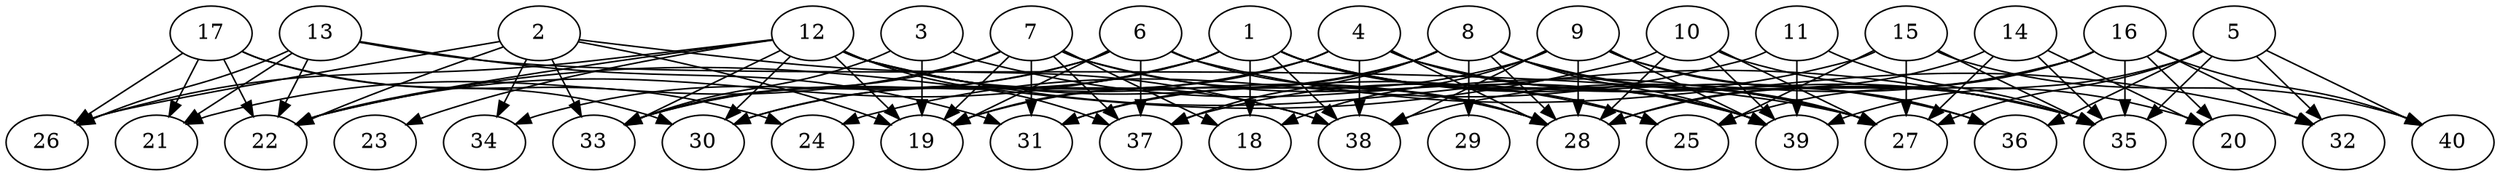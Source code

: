 // DAG automatically generated by daggen at Thu Oct  3 14:06:49 2019
// ./daggen --dot -n 40 --ccr 0.5 --fat 0.9 --regular 0.5 --density 0.5 --mindata 5242880 --maxdata 52428800 
digraph G {
  1 [size="100229120", alpha="0.12", expect_size="50114560"] 
  1 -> 18 [size ="50114560"]
  1 -> 22 [size ="50114560"]
  1 -> 25 [size ="50114560"]
  1 -> 27 [size ="50114560"]
  1 -> 30 [size ="50114560"]
  1 -> 33 [size ="50114560"]
  1 -> 36 [size ="50114560"]
  1 -> 38 [size ="50114560"]
  1 -> 39 [size ="50114560"]
  2 [size="19146752", alpha="0.11", expect_size="9573376"] 
  2 -> 19 [size ="9573376"]
  2 -> 22 [size ="9573376"]
  2 -> 26 [size ="9573376"]
  2 -> 33 [size ="9573376"]
  2 -> 34 [size ="9573376"]
  2 -> 38 [size ="9573376"]
  3 [size="28407808", alpha="0.13", expect_size="14203904"] 
  3 -> 19 [size ="14203904"]
  3 -> 27 [size ="14203904"]
  3 -> 33 [size ="14203904"]
  4 [size="15224832", alpha="0.09", expect_size="7612416"] 
  4 -> 19 [size ="7612416"]
  4 -> 28 [size ="7612416"]
  4 -> 30 [size ="7612416"]
  4 -> 35 [size ="7612416"]
  4 -> 38 [size ="7612416"]
  4 -> 39 [size ="7612416"]
  5 [size="89280512", alpha="0.18", expect_size="44640256"] 
  5 -> 27 [size ="44640256"]
  5 -> 32 [size ="44640256"]
  5 -> 35 [size ="44640256"]
  5 -> 36 [size ="44640256"]
  5 -> 39 [size ="44640256"]
  5 -> 40 [size ="44640256"]
  6 [size="19113984", alpha="0.11", expect_size="9556992"] 
  6 -> 19 [size ="9556992"]
  6 -> 28 [size ="9556992"]
  6 -> 32 [size ="9556992"]
  6 -> 33 [size ="9556992"]
  6 -> 34 [size ="9556992"]
  6 -> 37 [size ="9556992"]
  7 [size="54433792", alpha="0.10", expect_size="27216896"] 
  7 -> 18 [size ="27216896"]
  7 -> 19 [size ="27216896"]
  7 -> 21 [size ="27216896"]
  7 -> 28 [size ="27216896"]
  7 -> 31 [size ="27216896"]
  7 -> 33 [size ="27216896"]
  7 -> 37 [size ="27216896"]
  7 -> 39 [size ="27216896"]
  8 [size="14542848", alpha="0.09", expect_size="7271424"] 
  8 -> 19 [size ="7271424"]
  8 -> 27 [size ="7271424"]
  8 -> 28 [size ="7271424"]
  8 -> 29 [size ="7271424"]
  8 -> 31 [size ="7271424"]
  8 -> 35 [size ="7271424"]
  8 -> 37 [size ="7271424"]
  8 -> 39 [size ="7271424"]
  9 [size="56006656", alpha="0.06", expect_size="28003328"] 
  9 -> 18 [size ="28003328"]
  9 -> 28 [size ="28003328"]
  9 -> 31 [size ="28003328"]
  9 -> 35 [size ="28003328"]
  9 -> 36 [size ="28003328"]
  9 -> 38 [size ="28003328"]
  9 -> 39 [size ="28003328"]
  10 [size="91348992", alpha="0.09", expect_size="45674496"] 
  10 -> 20 [size ="45674496"]
  10 -> 22 [size ="45674496"]
  10 -> 27 [size ="45674496"]
  10 -> 28 [size ="45674496"]
  10 -> 39 [size ="45674496"]
  11 [size="54726656", alpha="0.19", expect_size="27363328"] 
  11 -> 24 [size ="27363328"]
  11 -> 35 [size ="27363328"]
  11 -> 39 [size ="27363328"]
  12 [size="17709056", alpha="0.08", expect_size="8854528"] 
  12 -> 19 [size ="8854528"]
  12 -> 22 [size ="8854528"]
  12 -> 23 [size ="8854528"]
  12 -> 25 [size ="8854528"]
  12 -> 26 [size ="8854528"]
  12 -> 28 [size ="8854528"]
  12 -> 30 [size ="8854528"]
  12 -> 33 [size ="8854528"]
  12 -> 35 [size ="8854528"]
  12 -> 37 [size ="8854528"]
  12 -> 38 [size ="8854528"]
  13 [size="69869568", alpha="0.11", expect_size="34934784"] 
  13 -> 21 [size ="34934784"]
  13 -> 22 [size ="34934784"]
  13 -> 26 [size ="34934784"]
  13 -> 27 [size ="34934784"]
  13 -> 31 [size ="34934784"]
  14 [size="37349376", alpha="0.16", expect_size="18674688"] 
  14 -> 20 [size ="18674688"]
  14 -> 27 [size ="18674688"]
  14 -> 28 [size ="18674688"]
  14 -> 35 [size ="18674688"]
  15 [size="81305600", alpha="0.16", expect_size="40652800"] 
  15 -> 25 [size ="40652800"]
  15 -> 27 [size ="40652800"]
  15 -> 35 [size ="40652800"]
  15 -> 37 [size ="40652800"]
  15 -> 40 [size ="40652800"]
  16 [size="73361408", alpha="0.09", expect_size="36680704"] 
  16 -> 20 [size ="36680704"]
  16 -> 25 [size ="36680704"]
  16 -> 28 [size ="36680704"]
  16 -> 32 [size ="36680704"]
  16 -> 35 [size ="36680704"]
  16 -> 38 [size ="36680704"]
  16 -> 40 [size ="36680704"]
  17 [size="30937088", alpha="0.12", expect_size="15468544"] 
  17 -> 21 [size ="15468544"]
  17 -> 22 [size ="15468544"]
  17 -> 24 [size ="15468544"]
  17 -> 26 [size ="15468544"]
  17 -> 30 [size ="15468544"]
  18 [size="78888960", alpha="0.12", expect_size="39444480"] 
  19 [size="25864192", alpha="0.02", expect_size="12932096"] 
  20 [size="56463360", alpha="0.16", expect_size="28231680"] 
  21 [size="99303424", alpha="0.09", expect_size="49651712"] 
  22 [size="95617024", alpha="0.04", expect_size="47808512"] 
  23 [size="41107456", alpha="0.02", expect_size="20553728"] 
  24 [size="93753344", alpha="0.02", expect_size="46876672"] 
  25 [size="77096960", alpha="0.18", expect_size="38548480"] 
  26 [size="57487360", alpha="0.16", expect_size="28743680"] 
  27 [size="98074624", alpha="0.03", expect_size="49037312"] 
  28 [size="61415424", alpha="0.11", expect_size="30707712"] 
  29 [size="22298624", alpha="0.09", expect_size="11149312"] 
  30 [size="32585728", alpha="0.04", expect_size="16292864"] 
  31 [size="13836288", alpha="0.09", expect_size="6918144"] 
  32 [size="55797760", alpha="0.14", expect_size="27898880"] 
  33 [size="72755200", alpha="0.13", expect_size="36377600"] 
  34 [size="82636800", alpha="0.17", expect_size="41318400"] 
  35 [size="90179584", alpha="0.16", expect_size="45089792"] 
  36 [size="79806464", alpha="0.09", expect_size="39903232"] 
  37 [size="60145664", alpha="0.06", expect_size="30072832"] 
  38 [size="75149312", alpha="0.17", expect_size="37574656"] 
  39 [size="34504704", alpha="0.12", expect_size="17252352"] 
  40 [size="78102528", alpha="0.16", expect_size="39051264"] 
}

